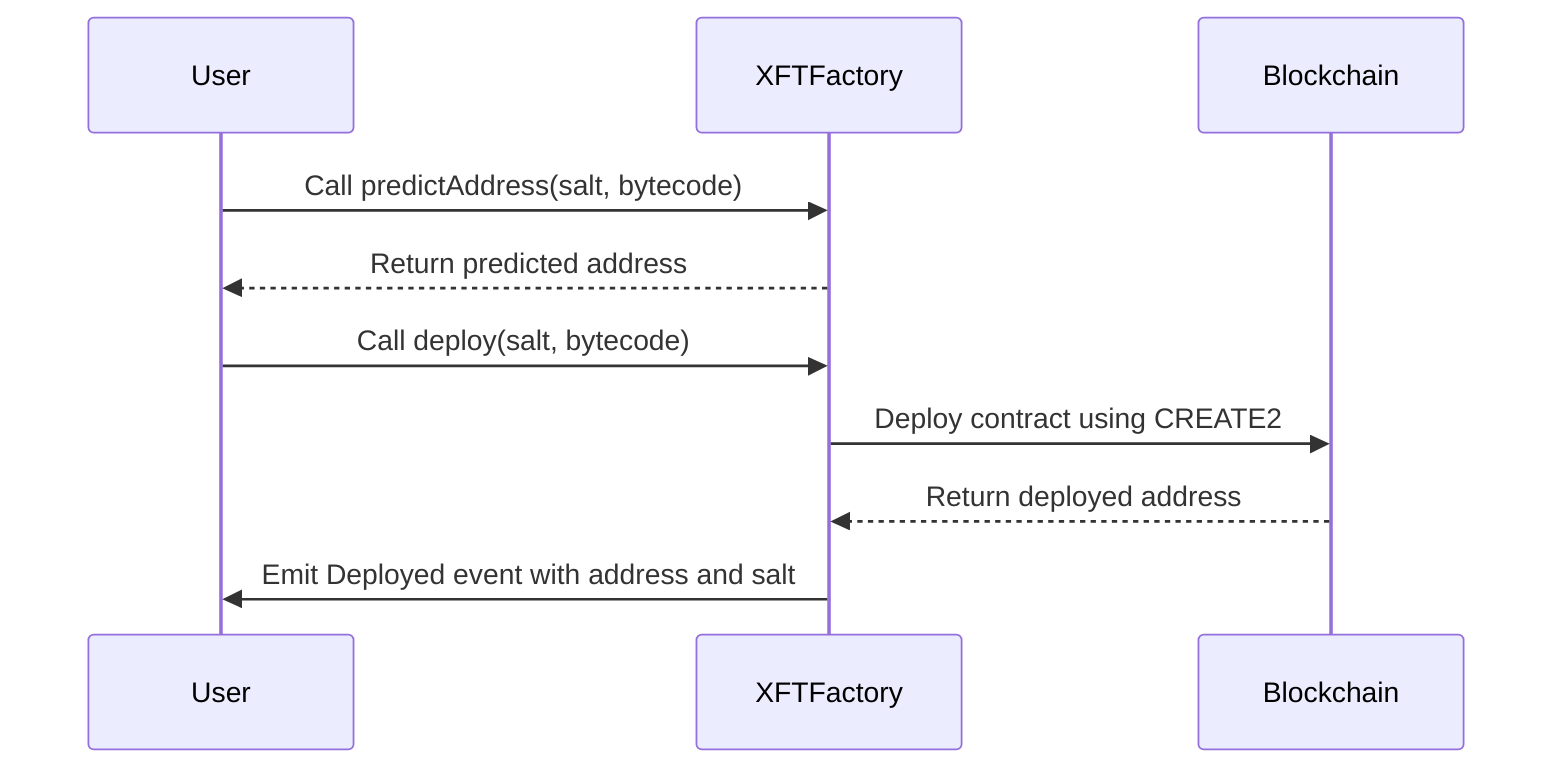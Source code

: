 sequenceDiagram
    participant User
    participant Factory as XFTFactory
    participant Blockchain

    User->>Factory: Call predictAddress(salt, bytecode)
    Factory-->>User: Return predicted address

    User->>Factory: Call deploy(salt, bytecode)
    Factory->>Blockchain: Deploy contract using CREATE2
    Blockchain-->>Factory: Return deployed address
    Factory->>User: Emit Deployed event with address and salt
